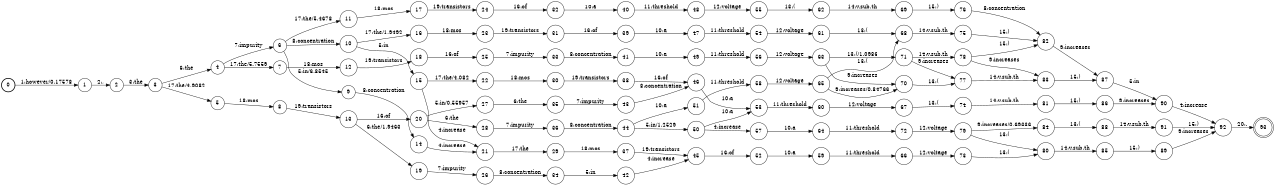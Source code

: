 digraph FST {
rankdir = LR;
size = "8.5,11";
label = "";
center = 1;
orientation = Portrait;
ranksep = "0.4";
nodesep = "0.25";
0 [label = "0", shape = circle, style = bold, fontsize = 14]
	0 -> 1 [label = "1:however/0.17578", fontsize = 14];
1 [label = "1", shape = circle, style = solid, fontsize = 14]
	1 -> 2 [label = "2:,", fontsize = 14];
2 [label = "2", shape = circle, style = solid, fontsize = 14]
	2 -> 3 [label = "3:the", fontsize = 14];
3 [label = "3", shape = circle, style = solid, fontsize = 14]
	3 -> 4 [label = "6:the", fontsize = 14];
	3 -> 5 [label = "17:the/4.9082", fontsize = 14];
4 [label = "4", shape = circle, style = solid, fontsize = 14]
	4 -> 7 [label = "17:the/5.7559", fontsize = 14];
	4 -> 6 [label = "7:impurity", fontsize = 14];
5 [label = "5", shape = circle, style = solid, fontsize = 14]
	5 -> 8 [label = "18:mos", fontsize = 14];
6 [label = "6", shape = circle, style = solid, fontsize = 14]
	6 -> 11 [label = "17:the/5.4678", fontsize = 14];
	6 -> 9 [label = "5:in/6.8545", fontsize = 14];
	6 -> 10 [label = "8:concentration", fontsize = 14];
7 [label = "7", shape = circle, style = solid, fontsize = 14]
	7 -> 12 [label = "18:mos", fontsize = 14];
8 [label = "8", shape = circle, style = solid, fontsize = 14]
	8 -> 13 [label = "19:transistors", fontsize = 14];
9 [label = "9", shape = circle, style = solid, fontsize = 14]
	9 -> 14 [label = "8:concentration", fontsize = 14];
10 [label = "10", shape = circle, style = solid, fontsize = 14]
	10 -> 16 [label = "17:the/1.9492", fontsize = 14];
	10 -> 15 [label = "5:in", fontsize = 14];
11 [label = "11", shape = circle, style = solid, fontsize = 14]
	11 -> 17 [label = "18:mos", fontsize = 14];
12 [label = "12", shape = circle, style = solid, fontsize = 14]
	12 -> 18 [label = "19:transistors", fontsize = 14];
13 [label = "13", shape = circle, style = solid, fontsize = 14]
	13 -> 19 [label = "6:the/1.9463", fontsize = 14];
	13 -> 20 [label = "16:of", fontsize = 14];
14 [label = "14", shape = circle, style = solid, fontsize = 14]
	14 -> 21 [label = "4:increase", fontsize = 14];
15 [label = "15", shape = circle, style = solid, fontsize = 14]
	15 -> 22 [label = "17:the/4.082", fontsize = 14];
	15 -> 21 [label = "4:increase", fontsize = 14];
16 [label = "16", shape = circle, style = solid, fontsize = 14]
	16 -> 23 [label = "18:mos", fontsize = 14];
17 [label = "17", shape = circle, style = solid, fontsize = 14]
	17 -> 24 [label = "19:transistors", fontsize = 14];
18 [label = "18", shape = circle, style = solid, fontsize = 14]
	18 -> 25 [label = "16:of", fontsize = 14];
19 [label = "19", shape = circle, style = solid, fontsize = 14]
	19 -> 26 [label = "7:impurity", fontsize = 14];
20 [label = "20", shape = circle, style = solid, fontsize = 14]
	20 -> 28 [label = "6:the", fontsize = 14];
	20 -> 27 [label = "5:in/0.55957", fontsize = 14];
21 [label = "21", shape = circle, style = solid, fontsize = 14]
	21 -> 29 [label = "17:the", fontsize = 14];
22 [label = "22", shape = circle, style = solid, fontsize = 14]
	22 -> 30 [label = "18:mos", fontsize = 14];
23 [label = "23", shape = circle, style = solid, fontsize = 14]
	23 -> 31 [label = "19:transistors", fontsize = 14];
24 [label = "24", shape = circle, style = solid, fontsize = 14]
	24 -> 32 [label = "16:of", fontsize = 14];
25 [label = "25", shape = circle, style = solid, fontsize = 14]
	25 -> 33 [label = "7:impurity", fontsize = 14];
26 [label = "26", shape = circle, style = solid, fontsize = 14]
	26 -> 34 [label = "8:concentration", fontsize = 14];
27 [label = "27", shape = circle, style = solid, fontsize = 14]
	27 -> 35 [label = "6:the", fontsize = 14];
28 [label = "28", shape = circle, style = solid, fontsize = 14]
	28 -> 36 [label = "7:impurity", fontsize = 14];
29 [label = "29", shape = circle, style = solid, fontsize = 14]
	29 -> 37 [label = "18:mos", fontsize = 14];
30 [label = "30", shape = circle, style = solid, fontsize = 14]
	30 -> 38 [label = "19:transistors", fontsize = 14];
31 [label = "31", shape = circle, style = solid, fontsize = 14]
	31 -> 39 [label = "16:of", fontsize = 14];
32 [label = "32", shape = circle, style = solid, fontsize = 14]
	32 -> 40 [label = "10:a", fontsize = 14];
33 [label = "33", shape = circle, style = solid, fontsize = 14]
	33 -> 41 [label = "8:concentration", fontsize = 14];
34 [label = "34", shape = circle, style = solid, fontsize = 14]
	34 -> 42 [label = "5:in", fontsize = 14];
35 [label = "35", shape = circle, style = solid, fontsize = 14]
	35 -> 43 [label = "7:impurity", fontsize = 14];
36 [label = "36", shape = circle, style = solid, fontsize = 14]
	36 -> 44 [label = "8:concentration", fontsize = 14];
37 [label = "37", shape = circle, style = solid, fontsize = 14]
	37 -> 45 [label = "19:transistors", fontsize = 14];
38 [label = "38", shape = circle, style = solid, fontsize = 14]
	38 -> 46 [label = "16:of", fontsize = 14];
39 [label = "39", shape = circle, style = solid, fontsize = 14]
	39 -> 47 [label = "10:a", fontsize = 14];
40 [label = "40", shape = circle, style = solid, fontsize = 14]
	40 -> 48 [label = "11:threshold", fontsize = 14];
41 [label = "41", shape = circle, style = solid, fontsize = 14]
	41 -> 49 [label = "10:a", fontsize = 14];
42 [label = "42", shape = circle, style = solid, fontsize = 14]
	42 -> 45 [label = "4:increase", fontsize = 14];
43 [label = "43", shape = circle, style = solid, fontsize = 14]
	43 -> 46 [label = "8:concentration", fontsize = 14];
44 [label = "44", shape = circle, style = solid, fontsize = 14]
	44 -> 50 [label = "5:in/1.2529", fontsize = 14];
	44 -> 51 [label = "10:a", fontsize = 14];
45 [label = "45", shape = circle, style = solid, fontsize = 14]
	45 -> 52 [label = "16:of", fontsize = 14];
46 [label = "46", shape = circle, style = solid, fontsize = 14]
	46 -> 53 [label = "10:a", fontsize = 14];
47 [label = "47", shape = circle, style = solid, fontsize = 14]
	47 -> 54 [label = "11:threshold", fontsize = 14];
48 [label = "48", shape = circle, style = solid, fontsize = 14]
	48 -> 55 [label = "12:voltage", fontsize = 14];
49 [label = "49", shape = circle, style = solid, fontsize = 14]
	49 -> 56 [label = "11:threshold", fontsize = 14];
50 [label = "50", shape = circle, style = solid, fontsize = 14]
	50 -> 57 [label = "4:increase", fontsize = 14];
	50 -> 53 [label = "10:a", fontsize = 14];
51 [label = "51", shape = circle, style = solid, fontsize = 14]
	51 -> 58 [label = "11:threshold", fontsize = 14];
52 [label = "52", shape = circle, style = solid, fontsize = 14]
	52 -> 59 [label = "10:a", fontsize = 14];
53 [label = "53", shape = circle, style = solid, fontsize = 14]
	53 -> 60 [label = "11:threshold", fontsize = 14];
54 [label = "54", shape = circle, style = solid, fontsize = 14]
	54 -> 61 [label = "12:voltage", fontsize = 14];
55 [label = "55", shape = circle, style = solid, fontsize = 14]
	55 -> 62 [label = "13:(", fontsize = 14];
56 [label = "56", shape = circle, style = solid, fontsize = 14]
	56 -> 63 [label = "12:voltage", fontsize = 14];
57 [label = "57", shape = circle, style = solid, fontsize = 14]
	57 -> 64 [label = "10:a", fontsize = 14];
58 [label = "58", shape = circle, style = solid, fontsize = 14]
	58 -> 65 [label = "12:voltage", fontsize = 14];
59 [label = "59", shape = circle, style = solid, fontsize = 14]
	59 -> 66 [label = "11:threshold", fontsize = 14];
60 [label = "60", shape = circle, style = solid, fontsize = 14]
	60 -> 67 [label = "12:voltage", fontsize = 14];
61 [label = "61", shape = circle, style = solid, fontsize = 14]
	61 -> 68 [label = "13:(", fontsize = 14];
62 [label = "62", shape = circle, style = solid, fontsize = 14]
	62 -> 69 [label = "14:v.sub.th", fontsize = 14];
63 [label = "63", shape = circle, style = solid, fontsize = 14]
	63 -> 70 [label = "9:increases", fontsize = 14];
	63 -> 71 [label = "13:(/1.0986", fontsize = 14];
64 [label = "64", shape = circle, style = solid, fontsize = 14]
	64 -> 72 [label = "11:threshold", fontsize = 14];
65 [label = "65", shape = circle, style = solid, fontsize = 14]
	65 -> 70 [label = "9:increases/0.84766", fontsize = 14];
	65 -> 68 [label = "13:(", fontsize = 14];
66 [label = "66", shape = circle, style = solid, fontsize = 14]
	66 -> 73 [label = "12:voltage", fontsize = 14];
67 [label = "67", shape = circle, style = solid, fontsize = 14]
	67 -> 74 [label = "13:(", fontsize = 14];
68 [label = "68", shape = circle, style = solid, fontsize = 14]
	68 -> 75 [label = "14:v.sub.th", fontsize = 14];
69 [label = "69", shape = circle, style = solid, fontsize = 14]
	69 -> 76 [label = "15:)", fontsize = 14];
70 [label = "70", shape = circle, style = solid, fontsize = 14]
	70 -> 77 [label = "13:(", fontsize = 14];
71 [label = "71", shape = circle, style = solid, fontsize = 14]
	71 -> 77 [label = "9:increases", fontsize = 14];
	71 -> 78 [label = "14:v.sub.th", fontsize = 14];
72 [label = "72", shape = circle, style = solid, fontsize = 14]
	72 -> 79 [label = "12:voltage", fontsize = 14];
73 [label = "73", shape = circle, style = solid, fontsize = 14]
	73 -> 80 [label = "13:(", fontsize = 14];
74 [label = "74", shape = circle, style = solid, fontsize = 14]
	74 -> 81 [label = "14:v.sub.th", fontsize = 14];
75 [label = "75", shape = circle, style = solid, fontsize = 14]
	75 -> 82 [label = "15:)", fontsize = 14];
76 [label = "76", shape = circle, style = solid, fontsize = 14]
	76 -> 82 [label = "8:concentration", fontsize = 14];
77 [label = "77", shape = circle, style = solid, fontsize = 14]
	77 -> 83 [label = "14:v.sub.th", fontsize = 14];
78 [label = "78", shape = circle, style = solid, fontsize = 14]
	78 -> 83 [label = "9:increases", fontsize = 14];
	78 -> 82 [label = "15:)", fontsize = 14];
79 [label = "79", shape = circle, style = solid, fontsize = 14]
	79 -> 84 [label = "9:increases/0.69336", fontsize = 14];
	79 -> 80 [label = "13:(", fontsize = 14];
80 [label = "80", shape = circle, style = solid, fontsize = 14]
	80 -> 85 [label = "14:v.sub.th", fontsize = 14];
81 [label = "81", shape = circle, style = solid, fontsize = 14]
	81 -> 86 [label = "15:)", fontsize = 14];
82 [label = "82", shape = circle, style = solid, fontsize = 14]
	82 -> 87 [label = "9:increases", fontsize = 14];
83 [label = "83", shape = circle, style = solid, fontsize = 14]
	83 -> 87 [label = "15:)", fontsize = 14];
84 [label = "84", shape = circle, style = solid, fontsize = 14]
	84 -> 88 [label = "13:(", fontsize = 14];
85 [label = "85", shape = circle, style = solid, fontsize = 14]
	85 -> 89 [label = "15:)", fontsize = 14];
86 [label = "86", shape = circle, style = solid, fontsize = 14]
	86 -> 90 [label = "9:increases", fontsize = 14];
87 [label = "87", shape = circle, style = solid, fontsize = 14]
	87 -> 90 [label = "5:in", fontsize = 14];
88 [label = "88", shape = circle, style = solid, fontsize = 14]
	88 -> 91 [label = "14:v.sub.th", fontsize = 14];
89 [label = "89", shape = circle, style = solid, fontsize = 14]
	89 -> 92 [label = "9:increases", fontsize = 14];
90 [label = "90", shape = circle, style = solid, fontsize = 14]
	90 -> 92 [label = "4:increase", fontsize = 14];
91 [label = "91", shape = circle, style = solid, fontsize = 14]
	91 -> 92 [label = "15:)", fontsize = 14];
92 [label = "92", shape = circle, style = solid, fontsize = 14]
	92 -> 93 [label = "20:.", fontsize = 14];
93 [label = "93", shape = doublecircle, style = solid, fontsize = 14]
}
